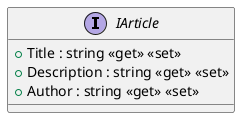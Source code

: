 @startuml
interface IArticle {
    + Title : string <<get>> <<set>>
    + Description : string <<get>> <<set>>
    + Author : string <<get>> <<set>>
}
@enduml
